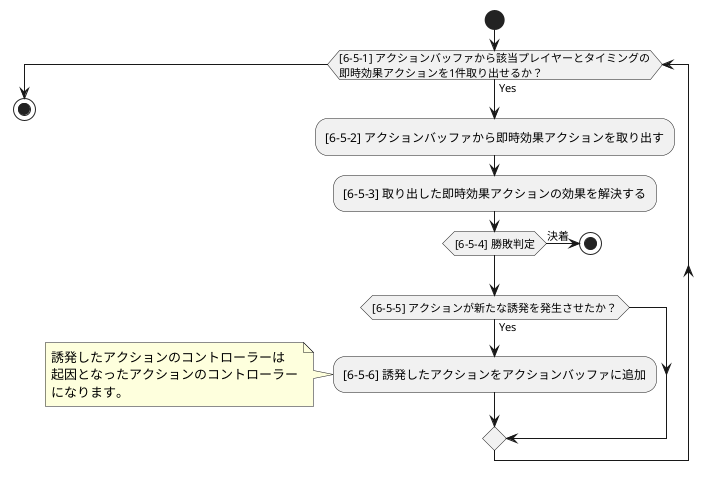 @startuml
'==============================
'【即時効果：アクション毎に処理】
'==============================

|即時効果: アクション毎に処理|
start
while ([6-5-1] アクションバッファから該当プレイヤーとタイミングの\n即時効果アクションを1件取り出せるか？) is (Yes)
  :[6-5-2] アクションバッファから即時効果アクションを取り出す;
  :[6-5-3] 取り出した即時効果アクションの効果を解決する;
  if ([6-5-4] 勝敗判定) then (決着)
    stop
  endif
  if ([6-5-5] アクションが新たな誘発を発生させたか？) then (Yes)
    :[6-5-6] 誘発したアクションをアクションバッファに追加;
    note left
      誘発したアクションのコントローラーは
      起因となったアクションのコントローラー
      になります。
    end note
  endif
endwhile
stop
@enduml
